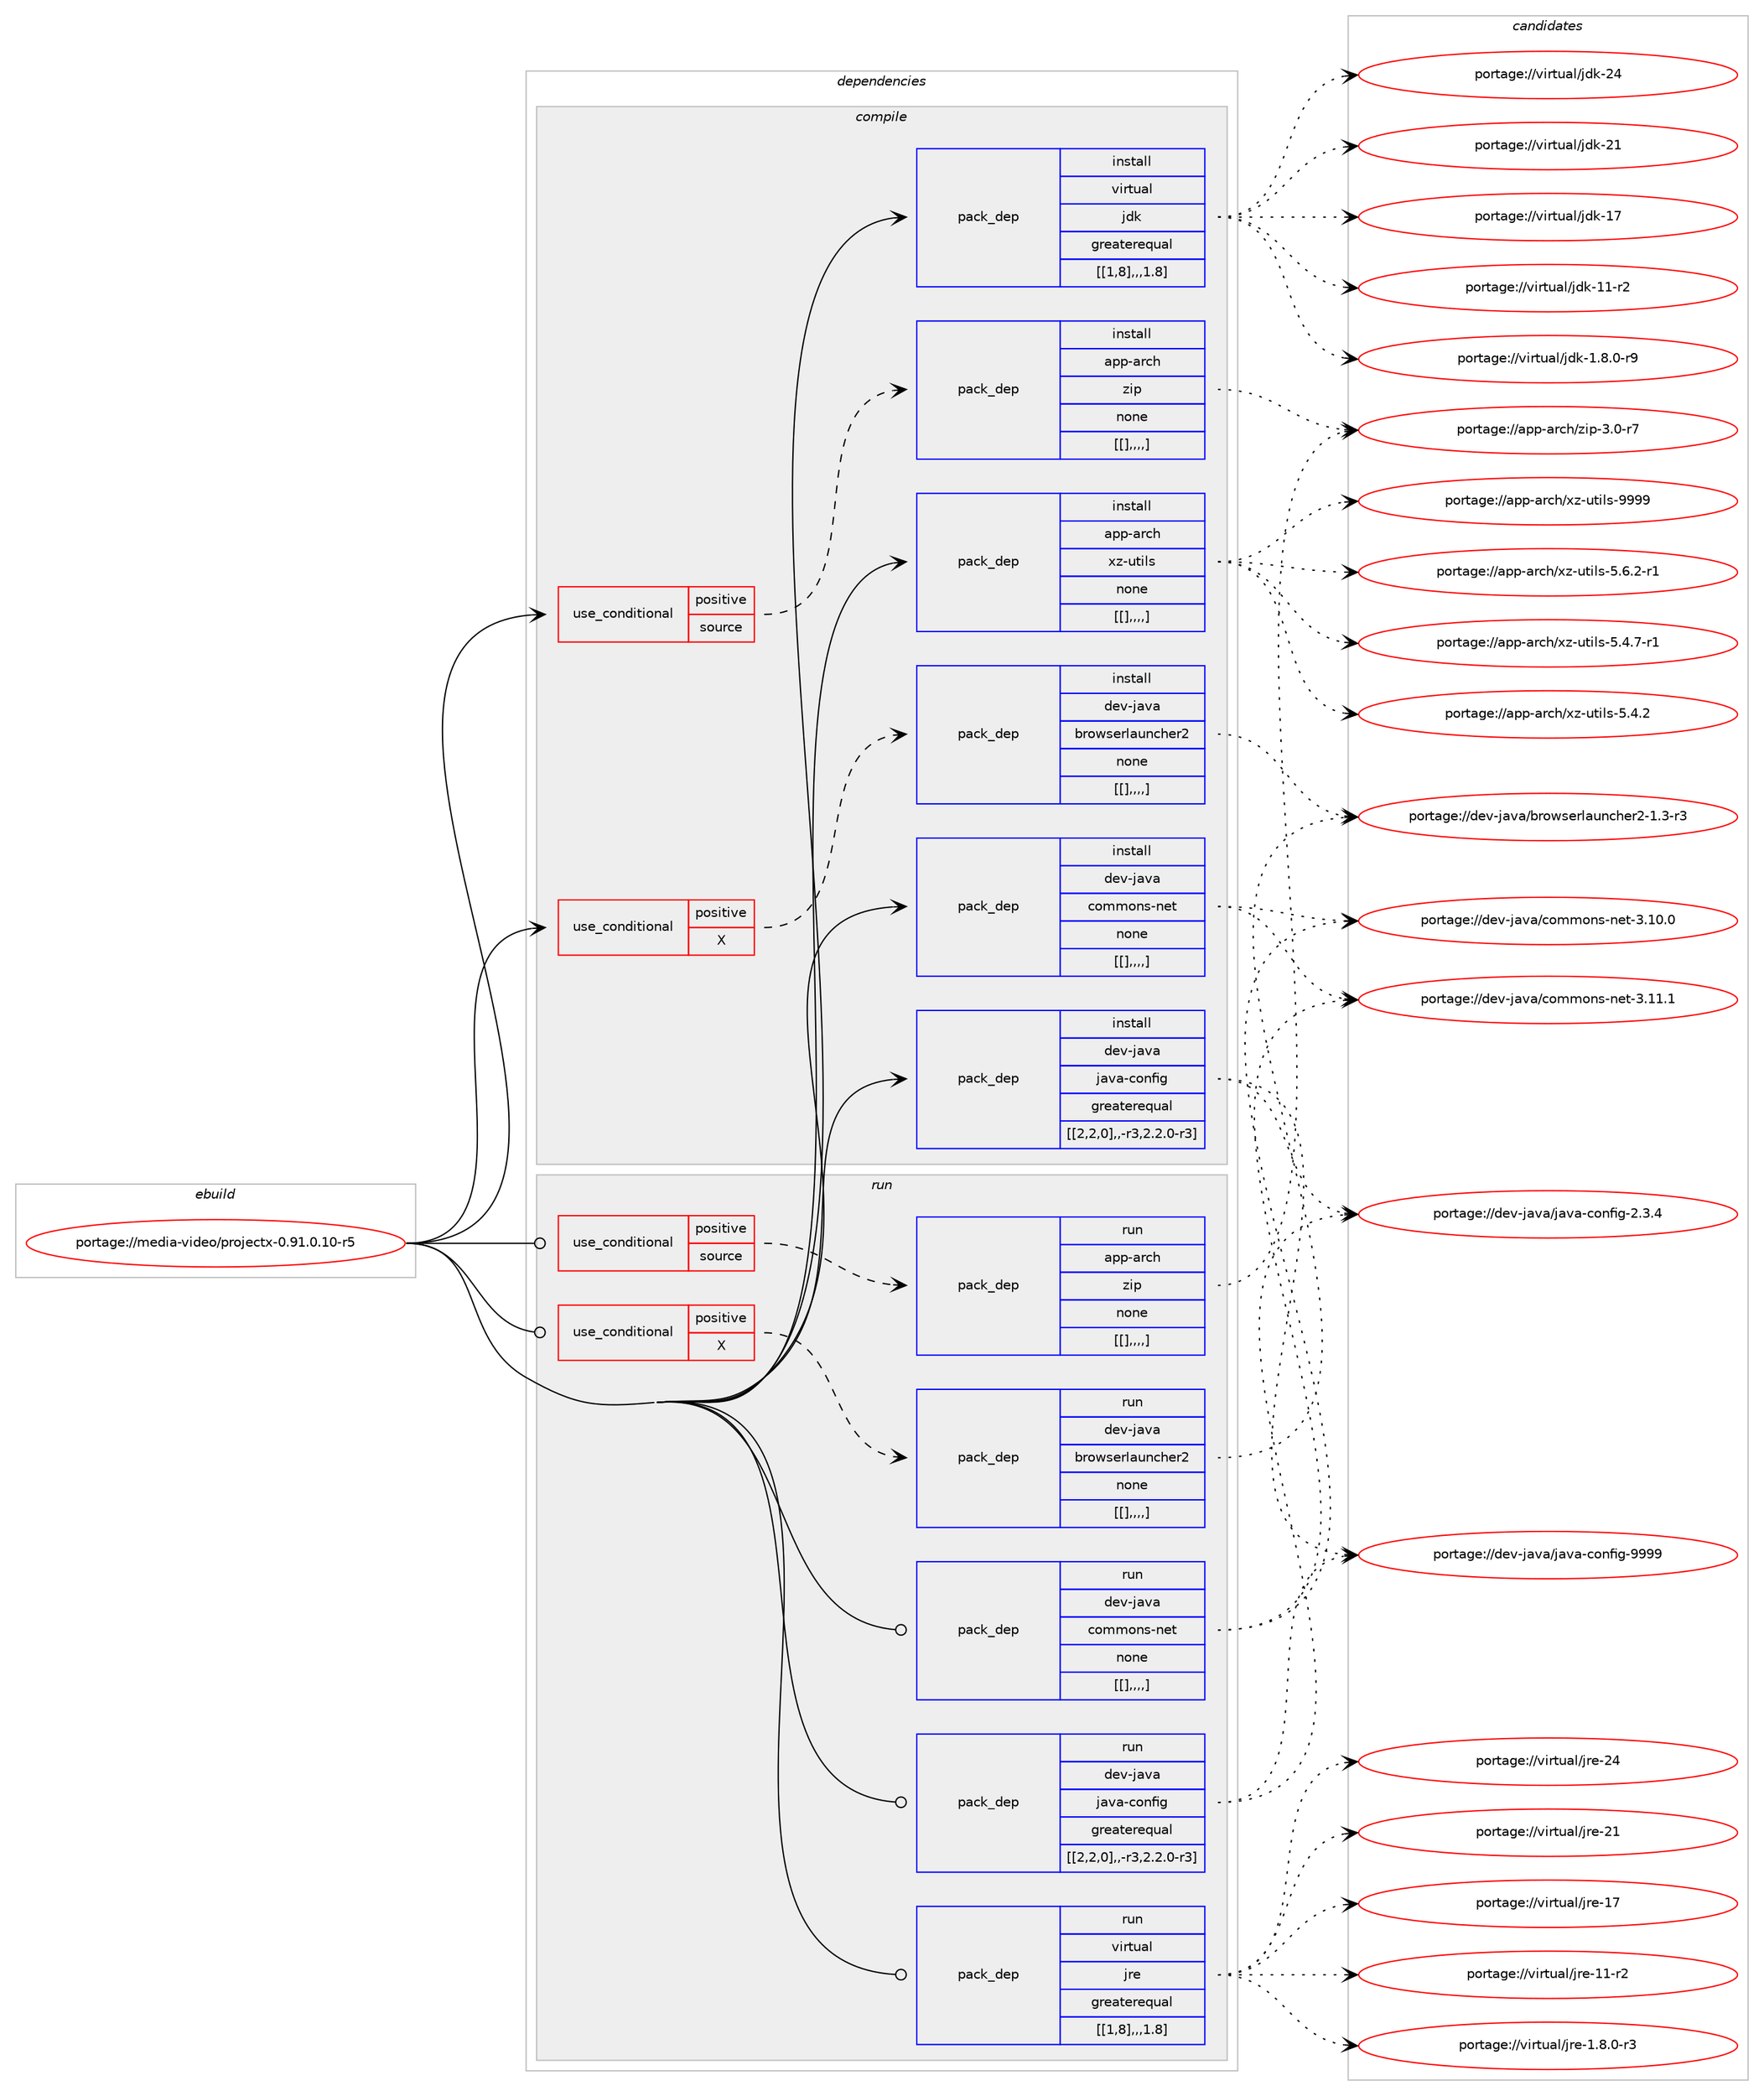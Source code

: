 digraph prolog {

# *************
# Graph options
# *************

newrank=true;
concentrate=true;
compound=true;
graph [rankdir=LR,fontname=Helvetica,fontsize=10,ranksep=1.5];#, ranksep=2.5, nodesep=0.2];
edge  [arrowhead=vee];
node  [fontname=Helvetica,fontsize=10];

# **********
# The ebuild
# **********

subgraph cluster_leftcol {
color=gray;
label=<<i>ebuild</i>>;
id [label="portage://media-video/projectx-0.91.0.10-r5", color=red, width=4, href="../media-video/projectx-0.91.0.10-r5.svg"];
}

# ****************
# The dependencies
# ****************

subgraph cluster_midcol {
color=gray;
label=<<i>dependencies</i>>;
subgraph cluster_compile {
fillcolor="#eeeeee";
style=filled;
label=<<i>compile</i>>;
subgraph cond90102 {
dependency351587 [label=<<TABLE BORDER="0" CELLBORDER="1" CELLSPACING="0" CELLPADDING="4"><TR><TD ROWSPAN="3" CELLPADDING="10">use_conditional</TD></TR><TR><TD>positive</TD></TR><TR><TD>X</TD></TR></TABLE>>, shape=none, color=red];
subgraph pack258787 {
dependency351588 [label=<<TABLE BORDER="0" CELLBORDER="1" CELLSPACING="0" CELLPADDING="4" WIDTH="220"><TR><TD ROWSPAN="6" CELLPADDING="30">pack_dep</TD></TR><TR><TD WIDTH="110">install</TD></TR><TR><TD>dev-java</TD></TR><TR><TD>browserlauncher2</TD></TR><TR><TD>none</TD></TR><TR><TD>[[],,,,]</TD></TR></TABLE>>, shape=none, color=blue];
}
dependency351587:e -> dependency351588:w [weight=20,style="dashed",arrowhead="vee"];
}
id:e -> dependency351587:w [weight=20,style="solid",arrowhead="vee"];
subgraph cond90103 {
dependency351589 [label=<<TABLE BORDER="0" CELLBORDER="1" CELLSPACING="0" CELLPADDING="4"><TR><TD ROWSPAN="3" CELLPADDING="10">use_conditional</TD></TR><TR><TD>positive</TD></TR><TR><TD>source</TD></TR></TABLE>>, shape=none, color=red];
subgraph pack258788 {
dependency351590 [label=<<TABLE BORDER="0" CELLBORDER="1" CELLSPACING="0" CELLPADDING="4" WIDTH="220"><TR><TD ROWSPAN="6" CELLPADDING="30">pack_dep</TD></TR><TR><TD WIDTH="110">install</TD></TR><TR><TD>app-arch</TD></TR><TR><TD>zip</TD></TR><TR><TD>none</TD></TR><TR><TD>[[],,,,]</TD></TR></TABLE>>, shape=none, color=blue];
}
dependency351589:e -> dependency351590:w [weight=20,style="dashed",arrowhead="vee"];
}
id:e -> dependency351589:w [weight=20,style="solid",arrowhead="vee"];
subgraph pack258789 {
dependency351591 [label=<<TABLE BORDER="0" CELLBORDER="1" CELLSPACING="0" CELLPADDING="4" WIDTH="220"><TR><TD ROWSPAN="6" CELLPADDING="30">pack_dep</TD></TR><TR><TD WIDTH="110">install</TD></TR><TR><TD>app-arch</TD></TR><TR><TD>xz-utils</TD></TR><TR><TD>none</TD></TR><TR><TD>[[],,,,]</TD></TR></TABLE>>, shape=none, color=blue];
}
id:e -> dependency351591:w [weight=20,style="solid",arrowhead="vee"];
subgraph pack258790 {
dependency351592 [label=<<TABLE BORDER="0" CELLBORDER="1" CELLSPACING="0" CELLPADDING="4" WIDTH="220"><TR><TD ROWSPAN="6" CELLPADDING="30">pack_dep</TD></TR><TR><TD WIDTH="110">install</TD></TR><TR><TD>dev-java</TD></TR><TR><TD>commons-net</TD></TR><TR><TD>none</TD></TR><TR><TD>[[],,,,]</TD></TR></TABLE>>, shape=none, color=blue];
}
id:e -> dependency351592:w [weight=20,style="solid",arrowhead="vee"];
subgraph pack258791 {
dependency351593 [label=<<TABLE BORDER="0" CELLBORDER="1" CELLSPACING="0" CELLPADDING="4" WIDTH="220"><TR><TD ROWSPAN="6" CELLPADDING="30">pack_dep</TD></TR><TR><TD WIDTH="110">install</TD></TR><TR><TD>dev-java</TD></TR><TR><TD>java-config</TD></TR><TR><TD>greaterequal</TD></TR><TR><TD>[[2,2,0],,-r3,2.2.0-r3]</TD></TR></TABLE>>, shape=none, color=blue];
}
id:e -> dependency351593:w [weight=20,style="solid",arrowhead="vee"];
subgraph pack258792 {
dependency351594 [label=<<TABLE BORDER="0" CELLBORDER="1" CELLSPACING="0" CELLPADDING="4" WIDTH="220"><TR><TD ROWSPAN="6" CELLPADDING="30">pack_dep</TD></TR><TR><TD WIDTH="110">install</TD></TR><TR><TD>virtual</TD></TR><TR><TD>jdk</TD></TR><TR><TD>greaterequal</TD></TR><TR><TD>[[1,8],,,1.8]</TD></TR></TABLE>>, shape=none, color=blue];
}
id:e -> dependency351594:w [weight=20,style="solid",arrowhead="vee"];
}
subgraph cluster_compileandrun {
fillcolor="#eeeeee";
style=filled;
label=<<i>compile and run</i>>;
}
subgraph cluster_run {
fillcolor="#eeeeee";
style=filled;
label=<<i>run</i>>;
subgraph cond90104 {
dependency351595 [label=<<TABLE BORDER="0" CELLBORDER="1" CELLSPACING="0" CELLPADDING="4"><TR><TD ROWSPAN="3" CELLPADDING="10">use_conditional</TD></TR><TR><TD>positive</TD></TR><TR><TD>X</TD></TR></TABLE>>, shape=none, color=red];
subgraph pack258793 {
dependency351596 [label=<<TABLE BORDER="0" CELLBORDER="1" CELLSPACING="0" CELLPADDING="4" WIDTH="220"><TR><TD ROWSPAN="6" CELLPADDING="30">pack_dep</TD></TR><TR><TD WIDTH="110">run</TD></TR><TR><TD>dev-java</TD></TR><TR><TD>browserlauncher2</TD></TR><TR><TD>none</TD></TR><TR><TD>[[],,,,]</TD></TR></TABLE>>, shape=none, color=blue];
}
dependency351595:e -> dependency351596:w [weight=20,style="dashed",arrowhead="vee"];
}
id:e -> dependency351595:w [weight=20,style="solid",arrowhead="odot"];
subgraph cond90105 {
dependency351597 [label=<<TABLE BORDER="0" CELLBORDER="1" CELLSPACING="0" CELLPADDING="4"><TR><TD ROWSPAN="3" CELLPADDING="10">use_conditional</TD></TR><TR><TD>positive</TD></TR><TR><TD>source</TD></TR></TABLE>>, shape=none, color=red];
subgraph pack258794 {
dependency351598 [label=<<TABLE BORDER="0" CELLBORDER="1" CELLSPACING="0" CELLPADDING="4" WIDTH="220"><TR><TD ROWSPAN="6" CELLPADDING="30">pack_dep</TD></TR><TR><TD WIDTH="110">run</TD></TR><TR><TD>app-arch</TD></TR><TR><TD>zip</TD></TR><TR><TD>none</TD></TR><TR><TD>[[],,,,]</TD></TR></TABLE>>, shape=none, color=blue];
}
dependency351597:e -> dependency351598:w [weight=20,style="dashed",arrowhead="vee"];
}
id:e -> dependency351597:w [weight=20,style="solid",arrowhead="odot"];
subgraph pack258795 {
dependency351599 [label=<<TABLE BORDER="0" CELLBORDER="1" CELLSPACING="0" CELLPADDING="4" WIDTH="220"><TR><TD ROWSPAN="6" CELLPADDING="30">pack_dep</TD></TR><TR><TD WIDTH="110">run</TD></TR><TR><TD>dev-java</TD></TR><TR><TD>commons-net</TD></TR><TR><TD>none</TD></TR><TR><TD>[[],,,,]</TD></TR></TABLE>>, shape=none, color=blue];
}
id:e -> dependency351599:w [weight=20,style="solid",arrowhead="odot"];
subgraph pack258796 {
dependency351600 [label=<<TABLE BORDER="0" CELLBORDER="1" CELLSPACING="0" CELLPADDING="4" WIDTH="220"><TR><TD ROWSPAN="6" CELLPADDING="30">pack_dep</TD></TR><TR><TD WIDTH="110">run</TD></TR><TR><TD>dev-java</TD></TR><TR><TD>java-config</TD></TR><TR><TD>greaterequal</TD></TR><TR><TD>[[2,2,0],,-r3,2.2.0-r3]</TD></TR></TABLE>>, shape=none, color=blue];
}
id:e -> dependency351600:w [weight=20,style="solid",arrowhead="odot"];
subgraph pack258797 {
dependency351601 [label=<<TABLE BORDER="0" CELLBORDER="1" CELLSPACING="0" CELLPADDING="4" WIDTH="220"><TR><TD ROWSPAN="6" CELLPADDING="30">pack_dep</TD></TR><TR><TD WIDTH="110">run</TD></TR><TR><TD>virtual</TD></TR><TR><TD>jre</TD></TR><TR><TD>greaterequal</TD></TR><TR><TD>[[1,8],,,1.8]</TD></TR></TABLE>>, shape=none, color=blue];
}
id:e -> dependency351601:w [weight=20,style="solid",arrowhead="odot"];
}
}

# **************
# The candidates
# **************

subgraph cluster_choices {
rank=same;
color=gray;
label=<<i>candidates</i>>;

subgraph choice258787 {
color=black;
nodesep=1;
choice1001011184510697118974798114111119115101114108971171109910410111450454946514511451 [label="portage://dev-java/browserlauncher2-1.3-r3", color=red, width=4,href="../dev-java/browserlauncher2-1.3-r3.svg"];
dependency351588:e -> choice1001011184510697118974798114111119115101114108971171109910410111450454946514511451:w [style=dotted,weight="100"];
}
subgraph choice258788 {
color=black;
nodesep=1;
choice9711211245971149910447122105112455146484511455 [label="portage://app-arch/zip-3.0-r7", color=red, width=4,href="../app-arch/zip-3.0-r7.svg"];
dependency351590:e -> choice9711211245971149910447122105112455146484511455:w [style=dotted,weight="100"];
}
subgraph choice258789 {
color=black;
nodesep=1;
choice9711211245971149910447120122451171161051081154557575757 [label="portage://app-arch/xz-utils-9999", color=red, width=4,href="../app-arch/xz-utils-9999.svg"];
choice9711211245971149910447120122451171161051081154553465446504511449 [label="portage://app-arch/xz-utils-5.6.2-r1", color=red, width=4,href="../app-arch/xz-utils-5.6.2-r1.svg"];
choice9711211245971149910447120122451171161051081154553465246554511449 [label="portage://app-arch/xz-utils-5.4.7-r1", color=red, width=4,href="../app-arch/xz-utils-5.4.7-r1.svg"];
choice971121124597114991044712012245117116105108115455346524650 [label="portage://app-arch/xz-utils-5.4.2", color=red, width=4,href="../app-arch/xz-utils-5.4.2.svg"];
dependency351591:e -> choice9711211245971149910447120122451171161051081154557575757:w [style=dotted,weight="100"];
dependency351591:e -> choice9711211245971149910447120122451171161051081154553465446504511449:w [style=dotted,weight="100"];
dependency351591:e -> choice9711211245971149910447120122451171161051081154553465246554511449:w [style=dotted,weight="100"];
dependency351591:e -> choice971121124597114991044712012245117116105108115455346524650:w [style=dotted,weight="100"];
}
subgraph choice258790 {
color=black;
nodesep=1;
choice10010111845106971189747991111091091111101154511010111645514649494649 [label="portage://dev-java/commons-net-3.11.1", color=red, width=4,href="../dev-java/commons-net-3.11.1.svg"];
choice10010111845106971189747991111091091111101154511010111645514649484648 [label="portage://dev-java/commons-net-3.10.0", color=red, width=4,href="../dev-java/commons-net-3.10.0.svg"];
dependency351592:e -> choice10010111845106971189747991111091091111101154511010111645514649494649:w [style=dotted,weight="100"];
dependency351592:e -> choice10010111845106971189747991111091091111101154511010111645514649484648:w [style=dotted,weight="100"];
}
subgraph choice258791 {
color=black;
nodesep=1;
choice10010111845106971189747106971189745991111101021051034557575757 [label="portage://dev-java/java-config-9999", color=red, width=4,href="../dev-java/java-config-9999.svg"];
choice1001011184510697118974710697118974599111110102105103455046514652 [label="portage://dev-java/java-config-2.3.4", color=red, width=4,href="../dev-java/java-config-2.3.4.svg"];
dependency351593:e -> choice10010111845106971189747106971189745991111101021051034557575757:w [style=dotted,weight="100"];
dependency351593:e -> choice1001011184510697118974710697118974599111110102105103455046514652:w [style=dotted,weight="100"];
}
subgraph choice258792 {
color=black;
nodesep=1;
choice1181051141161179710847106100107455052 [label="portage://virtual/jdk-24", color=red, width=4,href="../virtual/jdk-24.svg"];
choice1181051141161179710847106100107455049 [label="portage://virtual/jdk-21", color=red, width=4,href="../virtual/jdk-21.svg"];
choice1181051141161179710847106100107454955 [label="portage://virtual/jdk-17", color=red, width=4,href="../virtual/jdk-17.svg"];
choice11810511411611797108471061001074549494511450 [label="portage://virtual/jdk-11-r2", color=red, width=4,href="../virtual/jdk-11-r2.svg"];
choice11810511411611797108471061001074549465646484511457 [label="portage://virtual/jdk-1.8.0-r9", color=red, width=4,href="../virtual/jdk-1.8.0-r9.svg"];
dependency351594:e -> choice1181051141161179710847106100107455052:w [style=dotted,weight="100"];
dependency351594:e -> choice1181051141161179710847106100107455049:w [style=dotted,weight="100"];
dependency351594:e -> choice1181051141161179710847106100107454955:w [style=dotted,weight="100"];
dependency351594:e -> choice11810511411611797108471061001074549494511450:w [style=dotted,weight="100"];
dependency351594:e -> choice11810511411611797108471061001074549465646484511457:w [style=dotted,weight="100"];
}
subgraph choice258793 {
color=black;
nodesep=1;
choice1001011184510697118974798114111119115101114108971171109910410111450454946514511451 [label="portage://dev-java/browserlauncher2-1.3-r3", color=red, width=4,href="../dev-java/browserlauncher2-1.3-r3.svg"];
dependency351596:e -> choice1001011184510697118974798114111119115101114108971171109910410111450454946514511451:w [style=dotted,weight="100"];
}
subgraph choice258794 {
color=black;
nodesep=1;
choice9711211245971149910447122105112455146484511455 [label="portage://app-arch/zip-3.0-r7", color=red, width=4,href="../app-arch/zip-3.0-r7.svg"];
dependency351598:e -> choice9711211245971149910447122105112455146484511455:w [style=dotted,weight="100"];
}
subgraph choice258795 {
color=black;
nodesep=1;
choice10010111845106971189747991111091091111101154511010111645514649494649 [label="portage://dev-java/commons-net-3.11.1", color=red, width=4,href="../dev-java/commons-net-3.11.1.svg"];
choice10010111845106971189747991111091091111101154511010111645514649484648 [label="portage://dev-java/commons-net-3.10.0", color=red, width=4,href="../dev-java/commons-net-3.10.0.svg"];
dependency351599:e -> choice10010111845106971189747991111091091111101154511010111645514649494649:w [style=dotted,weight="100"];
dependency351599:e -> choice10010111845106971189747991111091091111101154511010111645514649484648:w [style=dotted,weight="100"];
}
subgraph choice258796 {
color=black;
nodesep=1;
choice10010111845106971189747106971189745991111101021051034557575757 [label="portage://dev-java/java-config-9999", color=red, width=4,href="../dev-java/java-config-9999.svg"];
choice1001011184510697118974710697118974599111110102105103455046514652 [label="portage://dev-java/java-config-2.3.4", color=red, width=4,href="../dev-java/java-config-2.3.4.svg"];
dependency351600:e -> choice10010111845106971189747106971189745991111101021051034557575757:w [style=dotted,weight="100"];
dependency351600:e -> choice1001011184510697118974710697118974599111110102105103455046514652:w [style=dotted,weight="100"];
}
subgraph choice258797 {
color=black;
nodesep=1;
choice1181051141161179710847106114101455052 [label="portage://virtual/jre-24", color=red, width=4,href="../virtual/jre-24.svg"];
choice1181051141161179710847106114101455049 [label="portage://virtual/jre-21", color=red, width=4,href="../virtual/jre-21.svg"];
choice1181051141161179710847106114101454955 [label="portage://virtual/jre-17", color=red, width=4,href="../virtual/jre-17.svg"];
choice11810511411611797108471061141014549494511450 [label="portage://virtual/jre-11-r2", color=red, width=4,href="../virtual/jre-11-r2.svg"];
choice11810511411611797108471061141014549465646484511451 [label="portage://virtual/jre-1.8.0-r3", color=red, width=4,href="../virtual/jre-1.8.0-r3.svg"];
dependency351601:e -> choice1181051141161179710847106114101455052:w [style=dotted,weight="100"];
dependency351601:e -> choice1181051141161179710847106114101455049:w [style=dotted,weight="100"];
dependency351601:e -> choice1181051141161179710847106114101454955:w [style=dotted,weight="100"];
dependency351601:e -> choice11810511411611797108471061141014549494511450:w [style=dotted,weight="100"];
dependency351601:e -> choice11810511411611797108471061141014549465646484511451:w [style=dotted,weight="100"];
}
}

}
